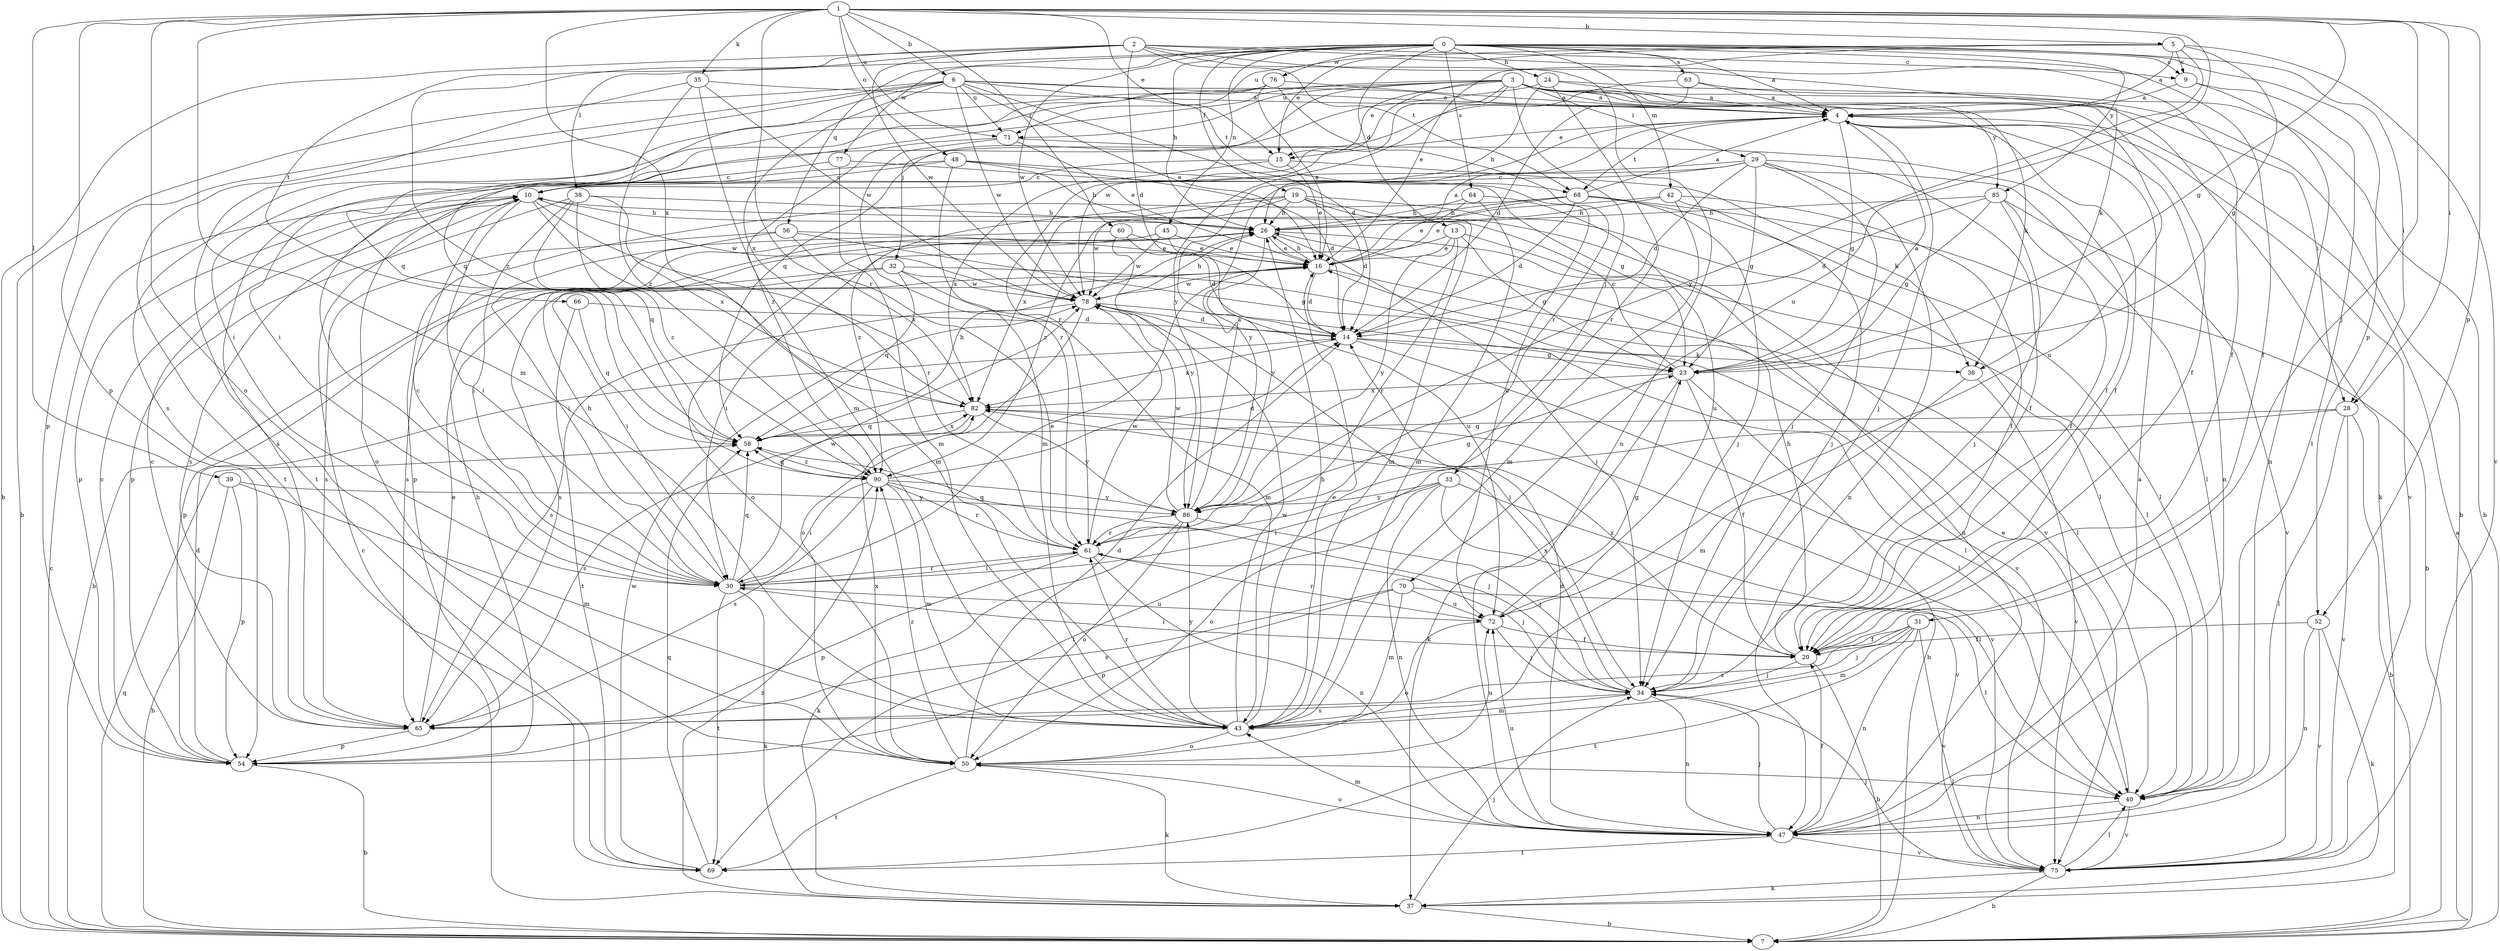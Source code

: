 strict digraph  {
0;
1;
2;
3;
4;
5;
6;
7;
9;
10;
13;
14;
15;
16;
19;
20;
23;
24;
26;
28;
29;
30;
31;
32;
33;
34;
35;
36;
37;
38;
39;
40;
42;
43;
45;
47;
48;
50;
52;
54;
56;
58;
60;
61;
63;
64;
65;
66;
68;
69;
70;
71;
72;
75;
76;
77;
78;
82;
85;
86;
90;
0 -> 4  [label=a];
0 -> 9  [label=c];
0 -> 13  [label=d];
0 -> 19  [label=f];
0 -> 20  [label=f];
0 -> 24  [label=h];
0 -> 26  [label=h];
0 -> 28  [label=i];
0 -> 38  [label=l];
0 -> 42  [label=m];
0 -> 45  [label=n];
0 -> 52  [label=p];
0 -> 56  [label=q];
0 -> 63  [label=s];
0 -> 64  [label=s];
0 -> 76  [label=w];
0 -> 77  [label=w];
0 -> 78  [label=w];
0 -> 85  [label=y];
1 -> 5  [label=b];
1 -> 6  [label=b];
1 -> 15  [label=e];
1 -> 23  [label=g];
1 -> 28  [label=i];
1 -> 31  [label=j];
1 -> 35  [label=k];
1 -> 39  [label=l];
1 -> 43  [label=m];
1 -> 48  [label=o];
1 -> 50  [label=o];
1 -> 52  [label=p];
1 -> 54  [label=p];
1 -> 60  [label=r];
1 -> 61  [label=r];
1 -> 70  [label=u];
1 -> 71  [label=u];
1 -> 82  [label=x];
2 -> 7  [label=b];
2 -> 9  [label=c];
2 -> 14  [label=d];
2 -> 20  [label=f];
2 -> 36  [label=k];
2 -> 47  [label=n];
2 -> 66  [label=t];
2 -> 68  [label=t];
2 -> 78  [label=w];
2 -> 90  [label=z];
3 -> 4  [label=a];
3 -> 7  [label=b];
3 -> 15  [label=e];
3 -> 20  [label=f];
3 -> 28  [label=i];
3 -> 29  [label=i];
3 -> 30  [label=i];
3 -> 32  [label=j];
3 -> 33  [label=j];
3 -> 36  [label=k];
3 -> 58  [label=q];
3 -> 61  [label=r];
3 -> 71  [label=u];
3 -> 78  [label=w];
3 -> 85  [label=y];
3 -> 86  [label=y];
4 -> 15  [label=e];
4 -> 20  [label=f];
4 -> 23  [label=g];
4 -> 34  [label=j];
4 -> 47  [label=n];
4 -> 68  [label=t];
4 -> 75  [label=v];
5 -> 4  [label=a];
5 -> 9  [label=c];
5 -> 15  [label=e];
5 -> 16  [label=e];
5 -> 23  [label=g];
5 -> 71  [label=u];
5 -> 75  [label=v];
5 -> 86  [label=y];
6 -> 4  [label=a];
6 -> 7  [label=b];
6 -> 14  [label=d];
6 -> 16  [label=e];
6 -> 54  [label=p];
6 -> 58  [label=q];
6 -> 68  [label=t];
6 -> 69  [label=t];
6 -> 71  [label=u];
6 -> 72  [label=u];
6 -> 78  [label=w];
6 -> 82  [label=x];
7 -> 4  [label=a];
7 -> 10  [label=c];
7 -> 58  [label=q];
9 -> 4  [label=a];
9 -> 40  [label=l];
9 -> 47  [label=n];
10 -> 26  [label=h];
10 -> 30  [label=i];
10 -> 43  [label=m];
10 -> 54  [label=p];
10 -> 61  [label=r];
10 -> 65  [label=s];
10 -> 78  [label=w];
13 -> 16  [label=e];
13 -> 23  [label=g];
13 -> 30  [label=i];
13 -> 47  [label=n];
13 -> 61  [label=r];
13 -> 86  [label=y];
14 -> 23  [label=g];
14 -> 36  [label=k];
14 -> 40  [label=l];
14 -> 82  [label=x];
15 -> 10  [label=c];
15 -> 16  [label=e];
15 -> 36  [label=k];
15 -> 82  [label=x];
16 -> 4  [label=a];
16 -> 14  [label=d];
16 -> 26  [label=h];
16 -> 40  [label=l];
16 -> 65  [label=s];
16 -> 78  [label=w];
19 -> 14  [label=d];
19 -> 26  [label=h];
19 -> 40  [label=l];
19 -> 43  [label=m];
19 -> 75  [label=v];
19 -> 78  [label=w];
19 -> 82  [label=x];
19 -> 90  [label=z];
20 -> 7  [label=b];
20 -> 26  [label=h];
20 -> 30  [label=i];
20 -> 34  [label=j];
20 -> 82  [label=x];
23 -> 4  [label=a];
23 -> 7  [label=b];
23 -> 10  [label=c];
23 -> 20  [label=f];
23 -> 37  [label=k];
23 -> 82  [label=x];
24 -> 4  [label=a];
24 -> 26  [label=h];
24 -> 30  [label=i];
24 -> 37  [label=k];
24 -> 61  [label=r];
26 -> 16  [label=e];
26 -> 34  [label=j];
26 -> 40  [label=l];
26 -> 50  [label=o];
26 -> 86  [label=y];
28 -> 7  [label=b];
28 -> 40  [label=l];
28 -> 58  [label=q];
28 -> 69  [label=t];
28 -> 75  [label=v];
29 -> 10  [label=c];
29 -> 14  [label=d];
29 -> 20  [label=f];
29 -> 23  [label=g];
29 -> 34  [label=j];
29 -> 40  [label=l];
29 -> 47  [label=n];
29 -> 65  [label=s];
29 -> 86  [label=y];
30 -> 10  [label=c];
30 -> 16  [label=e];
30 -> 26  [label=h];
30 -> 37  [label=k];
30 -> 58  [label=q];
30 -> 61  [label=r];
30 -> 69  [label=t];
30 -> 72  [label=u];
30 -> 78  [label=w];
31 -> 20  [label=f];
31 -> 34  [label=j];
31 -> 43  [label=m];
31 -> 47  [label=n];
31 -> 65  [label=s];
31 -> 69  [label=t];
31 -> 75  [label=v];
32 -> 30  [label=i];
32 -> 43  [label=m];
32 -> 54  [label=p];
32 -> 58  [label=q];
32 -> 75  [label=v];
32 -> 78  [label=w];
33 -> 30  [label=i];
33 -> 40  [label=l];
33 -> 47  [label=n];
33 -> 50  [label=o];
33 -> 75  [label=v];
33 -> 86  [label=y];
34 -> 43  [label=m];
34 -> 47  [label=n];
34 -> 65  [label=s];
34 -> 82  [label=x];
35 -> 4  [label=a];
35 -> 43  [label=m];
35 -> 69  [label=t];
35 -> 78  [label=w];
35 -> 90  [label=z];
36 -> 43  [label=m];
36 -> 75  [label=v];
37 -> 7  [label=b];
37 -> 10  [label=c];
37 -> 34  [label=j];
37 -> 90  [label=z];
38 -> 26  [label=h];
38 -> 30  [label=i];
38 -> 54  [label=p];
38 -> 58  [label=q];
38 -> 82  [label=x];
38 -> 90  [label=z];
39 -> 7  [label=b];
39 -> 43  [label=m];
39 -> 54  [label=p];
39 -> 86  [label=y];
40 -> 16  [label=e];
40 -> 47  [label=n];
40 -> 75  [label=v];
42 -> 20  [label=f];
42 -> 26  [label=h];
42 -> 34  [label=j];
42 -> 43  [label=m];
42 -> 90  [label=z];
43 -> 16  [label=e];
43 -> 26  [label=h];
43 -> 50  [label=o];
43 -> 61  [label=r];
43 -> 78  [label=w];
43 -> 86  [label=y];
45 -> 16  [label=e];
45 -> 65  [label=s];
45 -> 72  [label=u];
45 -> 78  [label=w];
47 -> 4  [label=a];
47 -> 14  [label=d];
47 -> 20  [label=f];
47 -> 34  [label=j];
47 -> 43  [label=m];
47 -> 50  [label=o];
47 -> 69  [label=t];
47 -> 72  [label=u];
47 -> 75  [label=v];
48 -> 10  [label=c];
48 -> 14  [label=d];
48 -> 26  [label=h];
48 -> 43  [label=m];
48 -> 50  [label=o];
48 -> 72  [label=u];
50 -> 14  [label=d];
50 -> 37  [label=k];
50 -> 40  [label=l];
50 -> 69  [label=t];
50 -> 72  [label=u];
50 -> 82  [label=x];
50 -> 90  [label=z];
52 -> 20  [label=f];
52 -> 37  [label=k];
52 -> 47  [label=n];
52 -> 75  [label=v];
54 -> 7  [label=b];
54 -> 10  [label=c];
54 -> 14  [label=d];
54 -> 26  [label=h];
56 -> 16  [label=e];
56 -> 23  [label=g];
56 -> 30  [label=i];
56 -> 65  [label=s];
56 -> 82  [label=x];
58 -> 26  [label=h];
58 -> 82  [label=x];
58 -> 90  [label=z];
60 -> 7  [label=b];
60 -> 14  [label=d];
60 -> 16  [label=e];
60 -> 86  [label=y];
61 -> 30  [label=i];
61 -> 34  [label=j];
61 -> 47  [label=n];
61 -> 54  [label=p];
61 -> 58  [label=q];
61 -> 78  [label=w];
63 -> 4  [label=a];
63 -> 7  [label=b];
63 -> 14  [label=d];
63 -> 58  [label=q];
64 -> 16  [label=e];
64 -> 26  [label=h];
64 -> 43  [label=m];
64 -> 72  [label=u];
65 -> 10  [label=c];
65 -> 16  [label=e];
65 -> 54  [label=p];
66 -> 14  [label=d];
66 -> 58  [label=q];
66 -> 69  [label=t];
68 -> 4  [label=a];
68 -> 7  [label=b];
68 -> 14  [label=d];
68 -> 16  [label=e];
68 -> 26  [label=h];
68 -> 34  [label=j];
68 -> 40  [label=l];
68 -> 54  [label=p];
69 -> 58  [label=q];
69 -> 78  [label=w];
70 -> 40  [label=l];
70 -> 43  [label=m];
70 -> 54  [label=p];
70 -> 65  [label=s];
70 -> 72  [label=u];
71 -> 16  [label=e];
71 -> 20  [label=f];
71 -> 61  [label=r];
71 -> 90  [label=z];
72 -> 20  [label=f];
72 -> 23  [label=g];
72 -> 34  [label=j];
72 -> 50  [label=o];
72 -> 61  [label=r];
75 -> 7  [label=b];
75 -> 34  [label=j];
75 -> 37  [label=k];
75 -> 40  [label=l];
76 -> 4  [label=a];
76 -> 16  [label=e];
76 -> 30  [label=i];
76 -> 61  [label=r];
76 -> 65  [label=s];
77 -> 10  [label=c];
77 -> 23  [label=g];
77 -> 43  [label=m];
78 -> 14  [label=d];
78 -> 26  [label=h];
78 -> 34  [label=j];
78 -> 40  [label=l];
78 -> 50  [label=o];
78 -> 65  [label=s];
82 -> 58  [label=q];
82 -> 65  [label=s];
82 -> 75  [label=v];
82 -> 86  [label=y];
85 -> 14  [label=d];
85 -> 20  [label=f];
85 -> 23  [label=g];
85 -> 26  [label=h];
85 -> 34  [label=j];
85 -> 75  [label=v];
86 -> 4  [label=a];
86 -> 23  [label=g];
86 -> 34  [label=j];
86 -> 37  [label=k];
86 -> 50  [label=o];
86 -> 61  [label=r];
86 -> 78  [label=w];
90 -> 14  [label=d];
90 -> 30  [label=i];
90 -> 34  [label=j];
90 -> 43  [label=m];
90 -> 58  [label=q];
90 -> 61  [label=r];
90 -> 65  [label=s];
90 -> 86  [label=y];
}
